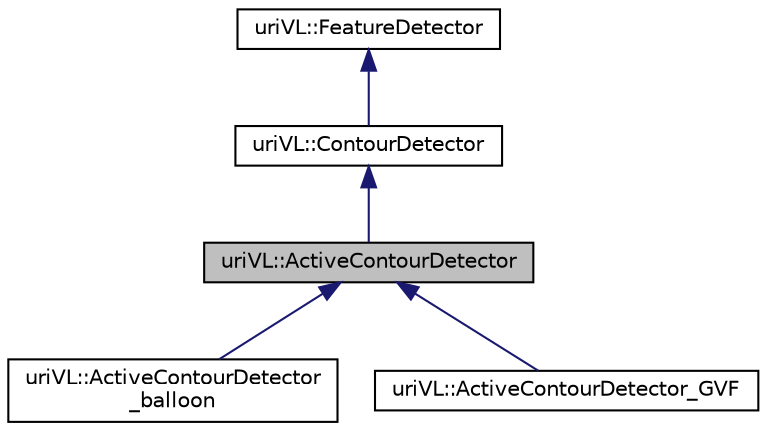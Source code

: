 digraph "uriVL::ActiveContourDetector"
{
  edge [fontname="Helvetica",fontsize="10",labelfontname="Helvetica",labelfontsize="10"];
  node [fontname="Helvetica",fontsize="10",shape=record];
  Node1 [label="uriVL::ActiveContourDetector",height=0.2,width=0.4,color="black", fillcolor="grey75", style="filled", fontcolor="black"];
  Node2 -> Node1 [dir="back",color="midnightblue",fontsize="10",style="solid",fontname="Helvetica"];
  Node2 [label="uriVL::ContourDetector",height=0.2,width=0.4,color="black", fillcolor="white", style="filled",URL="$classuriVL_1_1ContourDetector.html",tooltip="Virtual parent class for all contour detector objects. "];
  Node3 -> Node2 [dir="back",color="midnightblue",fontsize="10",style="solid",fontname="Helvetica"];
  Node3 [label="uriVL::FeatureDetector",height=0.2,width=0.4,color="black", fillcolor="white", style="filled",URL="$classuriVL_1_1FeatureDetector.html",tooltip="FeatureDetector class. "];
  Node1 -> Node4 [dir="back",color="midnightblue",fontsize="10",style="solid",fontname="Helvetica"];
  Node4 [label="uriVL::ActiveContourDetector\l_balloon",height=0.2,width=0.4,color="black", fillcolor="white", style="filled",URL="$classuriVL_1_1ActiveContourDetector__balloon.html",tooltip="A Function Class which searches for a closed contour in a given image by applying the \"balloon\" activ..."];
  Node1 -> Node5 [dir="back",color="midnightblue",fontsize="10",style="solid",fontname="Helvetica"];
  Node5 [label="uriVL::ActiveContourDetector_GVF",height=0.2,width=0.4,color="black", fillcolor="white", style="filled",URL="$classuriVL_1_1ActiveContourDetector__GVF.html",tooltip="A Function Class which searches for a closed contour in a given image by applying the GVF (gradient v..."];
}
